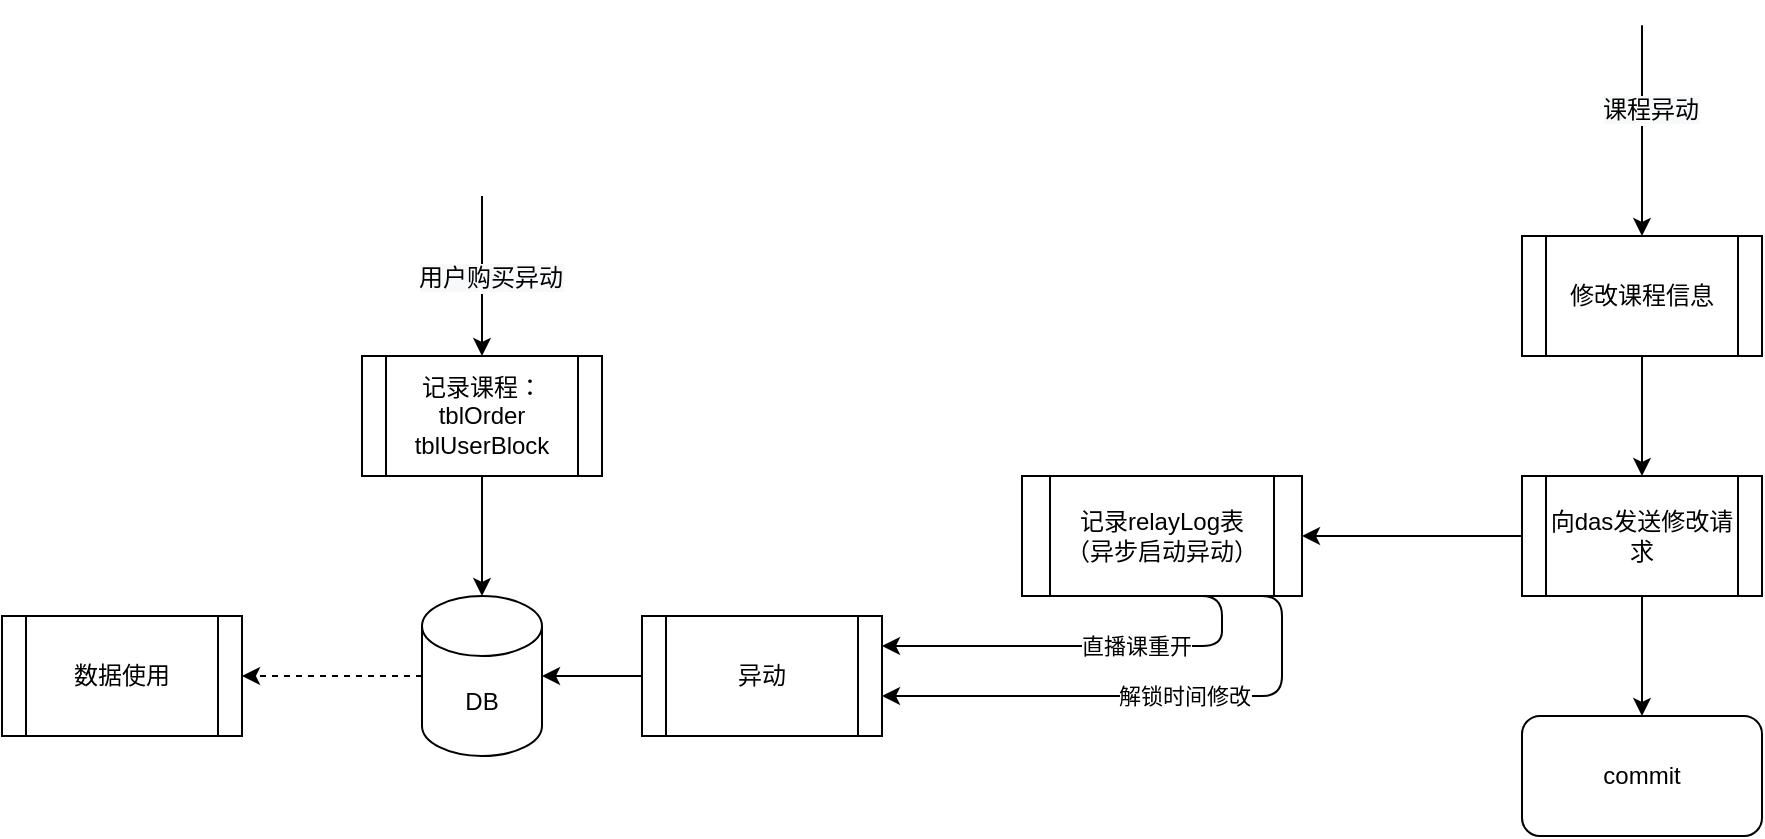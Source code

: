 <mxfile version="14.5.8" type="github">
  <diagram id="Uwp-sgL31mEnVE3z81JY" name="Page-1">
    <mxGraphModel dx="1298" dy="1977" grid="1" gridSize="10" guides="1" tooltips="1" connect="1" arrows="1" fold="1" page="1" pageScale="1" pageWidth="827" pageHeight="1169" math="0" shadow="0">
      <root>
        <mxCell id="0" />
        <mxCell id="1" parent="0" />
        <mxCell id="u2GeF6c2msnijroQHOo2-34" style="edgeStyle=orthogonalEdgeStyle;rounded=0;orthogonalLoop=1;jettySize=auto;html=1;entryX=1;entryY=0.5;entryDx=0;entryDy=0;dashed=1;" edge="1" parent="1" source="u2GeF6c2msnijroQHOo2-2" target="u2GeF6c2msnijroQHOo2-32">
          <mxGeometry relative="1" as="geometry" />
        </mxCell>
        <mxCell id="u2GeF6c2msnijroQHOo2-2" value="DB" style="shape=cylinder3;whiteSpace=wrap;html=1;boundedLbl=1;backgroundOutline=1;size=15;" vertex="1" parent="1">
          <mxGeometry x="360" y="270" width="60" height="80" as="geometry" />
        </mxCell>
        <mxCell id="u2GeF6c2msnijroQHOo2-7" style="edgeStyle=orthogonalEdgeStyle;rounded=0;orthogonalLoop=1;jettySize=auto;html=1;" edge="1" parent="1" source="u2GeF6c2msnijroQHOo2-4" target="u2GeF6c2msnijroQHOo2-2">
          <mxGeometry relative="1" as="geometry" />
        </mxCell>
        <mxCell id="u2GeF6c2msnijroQHOo2-4" value="记录课程：&lt;br&gt;tblOrder&lt;br&gt;tblUserBlock" style="shape=process;whiteSpace=wrap;html=1;backgroundOutline=1;align=center;" vertex="1" parent="1">
          <mxGeometry x="330" y="150" width="120" height="60" as="geometry" />
        </mxCell>
        <mxCell id="u2GeF6c2msnijroQHOo2-9" value="" style="edgeStyle=segmentEdgeStyle;endArrow=classic;html=1;entryX=0.5;entryY=0;entryDx=0;entryDy=0;exitX=0.5;exitY=1;exitDx=0;exitDy=0;" edge="1" parent="1" target="u2GeF6c2msnijroQHOo2-4">
          <mxGeometry width="50" height="50" relative="1" as="geometry">
            <mxPoint x="390" y="70" as="sourcePoint" />
            <mxPoint x="420" y="80" as="targetPoint" />
          </mxGeometry>
        </mxCell>
        <mxCell id="u2GeF6c2msnijroQHOo2-10" value="&lt;span style=&quot;font-size: 12px ; background-color: rgb(248 , 249 , 250)&quot;&gt;用户购买异动&lt;/span&gt;" style="edgeLabel;html=1;align=center;verticalAlign=middle;resizable=0;points=[];" vertex="1" connectable="0" parent="u2GeF6c2msnijroQHOo2-9">
          <mxGeometry x="0.025" y="4" relative="1" as="geometry">
            <mxPoint as="offset" />
          </mxGeometry>
        </mxCell>
        <mxCell id="u2GeF6c2msnijroQHOo2-12" style="edgeStyle=orthogonalEdgeStyle;rounded=0;orthogonalLoop=1;jettySize=auto;html=1;exitX=0;exitY=0.5;exitDx=0;exitDy=0;entryX=1;entryY=0.5;entryDx=0;entryDy=0;entryPerimeter=0;" edge="1" parent="1" source="u2GeF6c2msnijroQHOo2-11" target="u2GeF6c2msnijroQHOo2-2">
          <mxGeometry relative="1" as="geometry" />
        </mxCell>
        <mxCell id="u2GeF6c2msnijroQHOo2-11" value="异动" style="shape=process;whiteSpace=wrap;html=1;backgroundOutline=1;align=center;" vertex="1" parent="1">
          <mxGeometry x="470" y="280" width="120" height="60" as="geometry" />
        </mxCell>
        <mxCell id="u2GeF6c2msnijroQHOo2-16" value="" style="edgeStyle=segmentEdgeStyle;endArrow=classic;html=1;entryX=1;entryY=0.25;entryDx=0;entryDy=0;exitX=0.25;exitY=1;exitDx=0;exitDy=0;" edge="1" parent="1" source="u2GeF6c2msnijroQHOo2-26" target="u2GeF6c2msnijroQHOo2-11">
          <mxGeometry width="50" height="50" relative="1" as="geometry">
            <mxPoint x="710" y="295" as="sourcePoint" />
            <mxPoint x="600" y="290" as="targetPoint" />
            <Array as="points">
              <mxPoint x="760" y="295" />
            </Array>
          </mxGeometry>
        </mxCell>
        <mxCell id="u2GeF6c2msnijroQHOo2-17" value="直播课重开" style="edgeLabel;html=1;align=center;verticalAlign=middle;resizable=0;points=[];" vertex="1" connectable="0" parent="u2GeF6c2msnijroQHOo2-16">
          <mxGeometry x="0.025" relative="1" as="geometry">
            <mxPoint as="offset" />
          </mxGeometry>
        </mxCell>
        <mxCell id="u2GeF6c2msnijroQHOo2-18" value="" style="edgeStyle=segmentEdgeStyle;endArrow=classic;html=1;entryX=1;entryY=0.25;entryDx=0;entryDy=0;exitX=0.5;exitY=1;exitDx=0;exitDy=0;" edge="1" parent="1" source="u2GeF6c2msnijroQHOo2-26">
          <mxGeometry width="50" height="50" relative="1" as="geometry">
            <mxPoint x="710" y="320" as="sourcePoint" />
            <mxPoint x="590" y="320" as="targetPoint" />
            <Array as="points">
              <mxPoint x="790" y="320" />
            </Array>
          </mxGeometry>
        </mxCell>
        <mxCell id="u2GeF6c2msnijroQHOo2-19" value="解锁时间修改" style="edgeLabel;html=1;align=center;verticalAlign=middle;resizable=0;points=[];" vertex="1" connectable="0" parent="u2GeF6c2msnijroQHOo2-18">
          <mxGeometry x="0.025" relative="1" as="geometry">
            <mxPoint as="offset" />
          </mxGeometry>
        </mxCell>
        <mxCell id="u2GeF6c2msnijroQHOo2-28" style="edgeStyle=orthogonalEdgeStyle;rounded=0;orthogonalLoop=1;jettySize=auto;html=1;entryX=0.5;entryY=0;entryDx=0;entryDy=0;" edge="1" parent="1" source="u2GeF6c2msnijroQHOo2-22" target="u2GeF6c2msnijroQHOo2-27">
          <mxGeometry relative="1" as="geometry" />
        </mxCell>
        <mxCell id="u2GeF6c2msnijroQHOo2-22" value="修改课程信息" style="shape=process;whiteSpace=wrap;html=1;backgroundOutline=1;align=center;" vertex="1" parent="1">
          <mxGeometry x="910" y="90" width="120" height="60" as="geometry" />
        </mxCell>
        <mxCell id="u2GeF6c2msnijroQHOo2-23" value="" style="edgeStyle=segmentEdgeStyle;endArrow=classic;html=1;entryX=0.5;entryY=0;entryDx=0;entryDy=0;" edge="1" parent="1" target="u2GeF6c2msnijroQHOo2-22">
          <mxGeometry width="50" height="50" relative="1" as="geometry">
            <mxPoint x="970" as="sourcePoint" />
            <mxPoint x="590" y="60" as="targetPoint" />
            <Array as="points">
              <mxPoint x="970" y="-20" />
            </Array>
          </mxGeometry>
        </mxCell>
        <mxCell id="u2GeF6c2msnijroQHOo2-24" value="&lt;span style=&quot;font-size: 12px ; background-color: rgb(248 , 249 , 250)&quot;&gt;课程异动&lt;/span&gt;" style="edgeLabel;html=1;align=center;verticalAlign=middle;resizable=0;points=[];" vertex="1" connectable="0" parent="u2GeF6c2msnijroQHOo2-23">
          <mxGeometry x="0.025" y="4" relative="1" as="geometry">
            <mxPoint as="offset" />
          </mxGeometry>
        </mxCell>
        <mxCell id="u2GeF6c2msnijroQHOo2-26" value="记录relayLog表&lt;br&gt;（异步启动异动）" style="shape=process;whiteSpace=wrap;html=1;backgroundOutline=1;align=center;" vertex="1" parent="1">
          <mxGeometry x="660" y="210" width="140" height="60" as="geometry" />
        </mxCell>
        <mxCell id="u2GeF6c2msnijroQHOo2-29" style="edgeStyle=orthogonalEdgeStyle;rounded=0;orthogonalLoop=1;jettySize=auto;html=1;entryX=1;entryY=0.5;entryDx=0;entryDy=0;" edge="1" parent="1" source="u2GeF6c2msnijroQHOo2-27" target="u2GeF6c2msnijroQHOo2-26">
          <mxGeometry relative="1" as="geometry" />
        </mxCell>
        <mxCell id="u2GeF6c2msnijroQHOo2-31" style="edgeStyle=orthogonalEdgeStyle;rounded=0;orthogonalLoop=1;jettySize=auto;html=1;" edge="1" parent="1" source="u2GeF6c2msnijroQHOo2-27" target="u2GeF6c2msnijroQHOo2-30">
          <mxGeometry relative="1" as="geometry" />
        </mxCell>
        <mxCell id="u2GeF6c2msnijroQHOo2-27" value="向das发送修改请求" style="shape=process;whiteSpace=wrap;html=1;backgroundOutline=1;align=center;" vertex="1" parent="1">
          <mxGeometry x="910" y="210" width="120" height="60" as="geometry" />
        </mxCell>
        <mxCell id="u2GeF6c2msnijroQHOo2-30" value="commit" style="rounded=1;whiteSpace=wrap;html=1;align=center;" vertex="1" parent="1">
          <mxGeometry x="910" y="330" width="120" height="60" as="geometry" />
        </mxCell>
        <mxCell id="u2GeF6c2msnijroQHOo2-32" value="数据使用" style="shape=process;whiteSpace=wrap;html=1;backgroundOutline=1;align=center;" vertex="1" parent="1">
          <mxGeometry x="150" y="280" width="120" height="60" as="geometry" />
        </mxCell>
      </root>
    </mxGraphModel>
  </diagram>
</mxfile>
